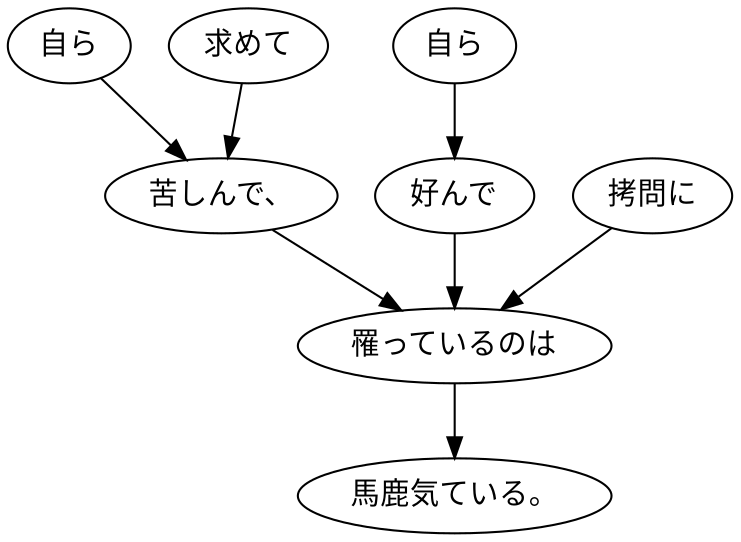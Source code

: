 digraph graph9194 {
	node0 [label="自ら"];
	node1 [label="求めて"];
	node2 [label="苦しんで、"];
	node3 [label="自ら"];
	node4 [label="好んで"];
	node5 [label="拷問に"];
	node6 [label="罹っているのは"];
	node7 [label="馬鹿気ている。"];
	node0 -> node2;
	node1 -> node2;
	node2 -> node6;
	node3 -> node4;
	node4 -> node6;
	node5 -> node6;
	node6 -> node7;
}

